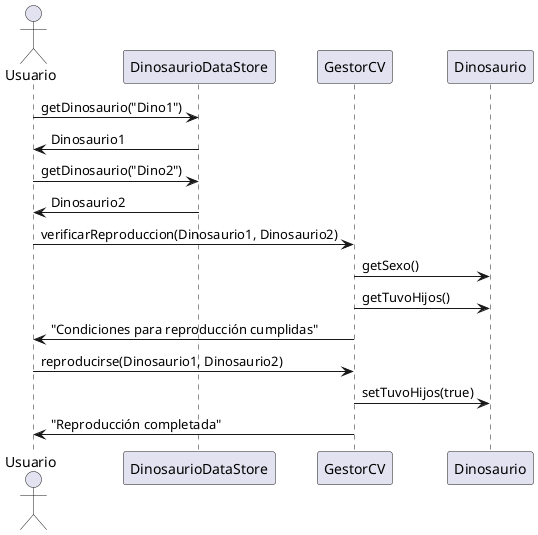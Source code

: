 @startuml
actor Usuario
participant DinosaurioDataStore
participant GestorCV
participant Dinosaurio

Usuario -> DinosaurioDataStore : getDinosaurio("Dino1")
DinosaurioDataStore -> Usuario : Dinosaurio1
Usuario -> DinosaurioDataStore : getDinosaurio("Dino2")
DinosaurioDataStore -> Usuario : Dinosaurio2
Usuario -> GestorCV : verificarReproduccion(Dinosaurio1, Dinosaurio2)
GestorCV -> Dinosaurio : getSexo()
GestorCV -> Dinosaurio : getTuvoHijos()
GestorCV -> Usuario : "Condiciones para reproducción cumplidas"
Usuario -> GestorCV : reproducirse(Dinosaurio1, Dinosaurio2)
GestorCV -> Dinosaurio : setTuvoHijos(true)
GestorCV -> Usuario : "Reproducción completada"
@enduml
